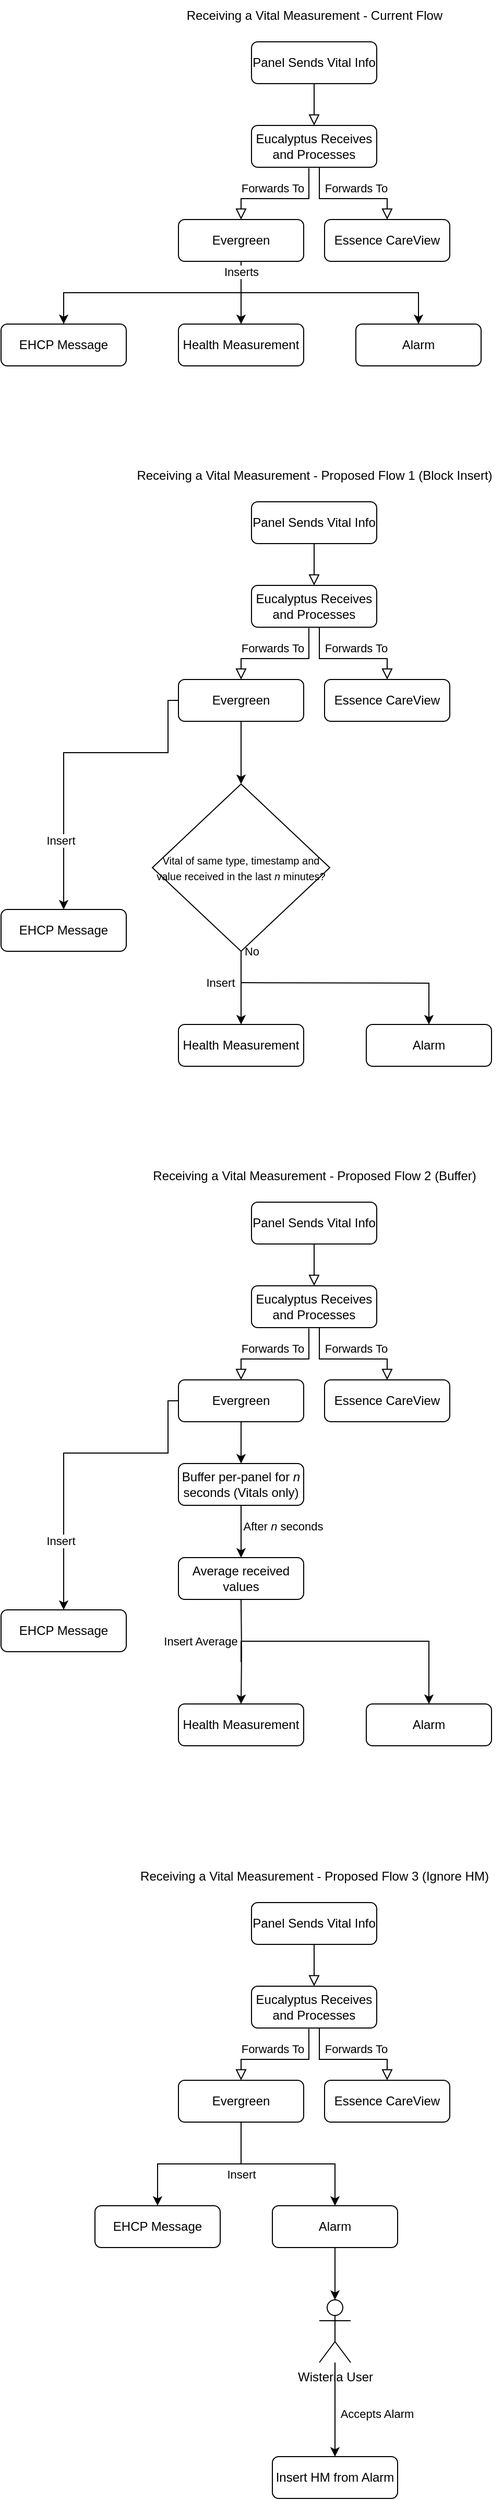 <mxfile version="26.2.9">
  <diagram id="C5RBs43oDa-KdzZeNtuy" name="Page-1">
    <mxGraphModel dx="870" dy="519" grid="1" gridSize="10" guides="1" tooltips="1" connect="1" arrows="1" fold="1" page="1" pageScale="1" pageWidth="827" pageHeight="1169" math="0" shadow="0">
      <root>
        <mxCell id="WIyWlLk6GJQsqaUBKTNV-0" />
        <mxCell id="WIyWlLk6GJQsqaUBKTNV-1" parent="WIyWlLk6GJQsqaUBKTNV-0" />
        <mxCell id="WIyWlLk6GJQsqaUBKTNV-2" value="" style="rounded=0;html=1;jettySize=auto;orthogonalLoop=1;fontSize=11;endArrow=block;endFill=0;endSize=8;strokeWidth=1;shadow=0;labelBackgroundColor=none;edgeStyle=orthogonalEdgeStyle;" parent="WIyWlLk6GJQsqaUBKTNV-1" source="WIyWlLk6GJQsqaUBKTNV-3" edge="1">
          <mxGeometry relative="1" as="geometry">
            <mxPoint x="420" y="170" as="targetPoint" />
          </mxGeometry>
        </mxCell>
        <mxCell id="WIyWlLk6GJQsqaUBKTNV-3" value="Panel Sends Vital Info" style="rounded=1;whiteSpace=wrap;html=1;fontSize=12;glass=0;strokeWidth=1;shadow=0;" parent="WIyWlLk6GJQsqaUBKTNV-1" vertex="1">
          <mxGeometry x="360" y="90" width="120" height="40" as="geometry" />
        </mxCell>
        <mxCell id="WIyWlLk6GJQsqaUBKTNV-4" value="Forwards To" style="rounded=0;html=1;jettySize=auto;orthogonalLoop=1;fontSize=11;endArrow=block;endFill=0;endSize=8;strokeWidth=1;shadow=0;labelBackgroundColor=none;edgeStyle=orthogonalEdgeStyle;entryX=0.5;entryY=0;entryDx=0;entryDy=0;exitX=0.458;exitY=1.019;exitDx=0;exitDy=0;exitPerimeter=0;" parent="WIyWlLk6GJQsqaUBKTNV-1" source="WIyWlLk6GJQsqaUBKTNV-7" target="WIyWlLk6GJQsqaUBKTNV-12" edge="1">
          <mxGeometry x="0.255" y="30" relative="1" as="geometry">
            <mxPoint as="offset" />
            <mxPoint x="419.66" y="240.0" as="sourcePoint" />
            <mxPoint x="420" y="260" as="targetPoint" />
            <Array as="points">
              <mxPoint x="415" y="240" />
              <mxPoint x="350" y="240" />
            </Array>
          </mxGeometry>
        </mxCell>
        <mxCell id="WIyWlLk6GJQsqaUBKTNV-7" value="Eucalyptus Receives and Processes" style="rounded=1;whiteSpace=wrap;html=1;fontSize=12;glass=0;strokeWidth=1;shadow=0;" parent="WIyWlLk6GJQsqaUBKTNV-1" vertex="1">
          <mxGeometry x="360" y="170" width="120" height="40" as="geometry" />
        </mxCell>
        <mxCell id="R8noZNNf0RVL02fvq8_X-7" style="edgeStyle=orthogonalEdgeStyle;rounded=0;orthogonalLoop=1;jettySize=auto;html=1;" edge="1" parent="WIyWlLk6GJQsqaUBKTNV-1" source="WIyWlLk6GJQsqaUBKTNV-12" target="R8noZNNf0RVL02fvq8_X-4">
          <mxGeometry relative="1" as="geometry">
            <Array as="points">
              <mxPoint x="350" y="330" />
              <mxPoint x="180" y="330" />
            </Array>
          </mxGeometry>
        </mxCell>
        <mxCell id="R8noZNNf0RVL02fvq8_X-8" style="edgeStyle=orthogonalEdgeStyle;rounded=0;orthogonalLoop=1;jettySize=auto;html=1;entryX=0.5;entryY=0;entryDx=0;entryDy=0;" edge="1" parent="WIyWlLk6GJQsqaUBKTNV-1" source="WIyWlLk6GJQsqaUBKTNV-12" target="R8noZNNf0RVL02fvq8_X-5">
          <mxGeometry relative="1" as="geometry" />
        </mxCell>
        <mxCell id="R8noZNNf0RVL02fvq8_X-9" style="edgeStyle=orthogonalEdgeStyle;rounded=0;orthogonalLoop=1;jettySize=auto;html=1;entryX=0.5;entryY=0;entryDx=0;entryDy=0;" edge="1" parent="WIyWlLk6GJQsqaUBKTNV-1" target="R8noZNNf0RVL02fvq8_X-6">
          <mxGeometry relative="1" as="geometry">
            <mxPoint x="350" y="300" as="sourcePoint" />
            <Array as="points">
              <mxPoint x="350" y="330" />
              <mxPoint x="520" y="330" />
            </Array>
          </mxGeometry>
        </mxCell>
        <mxCell id="R8noZNNf0RVL02fvq8_X-10" value="Inserts" style="edgeLabel;html=1;align=center;verticalAlign=middle;resizable=0;points=[];" vertex="1" connectable="0" parent="R8noZNNf0RVL02fvq8_X-9">
          <mxGeometry x="-0.926" relative="1" as="geometry">
            <mxPoint y="1" as="offset" />
          </mxGeometry>
        </mxCell>
        <mxCell id="WIyWlLk6GJQsqaUBKTNV-12" value="Evergreen" style="rounded=1;whiteSpace=wrap;html=1;fontSize=12;glass=0;strokeWidth=1;shadow=0;" parent="WIyWlLk6GJQsqaUBKTNV-1" vertex="1">
          <mxGeometry x="290" y="260" width="120" height="40" as="geometry" />
        </mxCell>
        <mxCell id="R8noZNNf0RVL02fvq8_X-0" value="Essence CareView" style="rounded=1;whiteSpace=wrap;html=1;fontSize=12;glass=0;strokeWidth=1;shadow=0;" vertex="1" parent="WIyWlLk6GJQsqaUBKTNV-1">
          <mxGeometry x="430" y="260" width="120" height="40" as="geometry" />
        </mxCell>
        <mxCell id="R8noZNNf0RVL02fvq8_X-1" value="Forwards To" style="rounded=0;html=1;jettySize=auto;orthogonalLoop=1;fontSize=11;endArrow=block;endFill=0;endSize=8;strokeWidth=1;shadow=0;labelBackgroundColor=none;edgeStyle=orthogonalEdgeStyle;entryX=0.5;entryY=0;entryDx=0;entryDy=0;exitX=0.417;exitY=1;exitDx=0;exitDy=0;exitPerimeter=0;" edge="1" parent="WIyWlLk6GJQsqaUBKTNV-1" source="WIyWlLk6GJQsqaUBKTNV-7" target="R8noZNNf0RVL02fvq8_X-0">
          <mxGeometry x="-1" y="-36" relative="1" as="geometry">
            <mxPoint x="-30" y="-16" as="offset" />
            <mxPoint x="425" y="221" as="sourcePoint" />
            <mxPoint x="360" y="270" as="targetPoint" />
            <Array as="points">
              <mxPoint x="425" y="210" />
              <mxPoint x="425" y="240" />
              <mxPoint x="490" y="240" />
            </Array>
          </mxGeometry>
        </mxCell>
        <mxCell id="R8noZNNf0RVL02fvq8_X-3" value="Forwards To" style="edgeLabel;html=1;align=center;verticalAlign=middle;resizable=0;points=[];" vertex="1" connectable="0" parent="R8noZNNf0RVL02fvq8_X-1">
          <mxGeometry x="-0.059" y="1" relative="1" as="geometry">
            <mxPoint x="19" y="-9" as="offset" />
          </mxGeometry>
        </mxCell>
        <mxCell id="R8noZNNf0RVL02fvq8_X-4" value="EHCP Message" style="rounded=1;whiteSpace=wrap;html=1;fontSize=12;glass=0;strokeWidth=1;shadow=0;" vertex="1" parent="WIyWlLk6GJQsqaUBKTNV-1">
          <mxGeometry x="120" y="360" width="120" height="40" as="geometry" />
        </mxCell>
        <mxCell id="R8noZNNf0RVL02fvq8_X-5" value="Health Measurement" style="rounded=1;whiteSpace=wrap;html=1;fontSize=12;glass=0;strokeWidth=1;shadow=0;" vertex="1" parent="WIyWlLk6GJQsqaUBKTNV-1">
          <mxGeometry x="290" y="360" width="120" height="40" as="geometry" />
        </mxCell>
        <mxCell id="R8noZNNf0RVL02fvq8_X-6" value="Alarm" style="rounded=1;whiteSpace=wrap;html=1;fontSize=12;glass=0;strokeWidth=1;shadow=0;" vertex="1" parent="WIyWlLk6GJQsqaUBKTNV-1">
          <mxGeometry x="460" y="360" width="120" height="40" as="geometry" />
        </mxCell>
        <mxCell id="R8noZNNf0RVL02fvq8_X-14" value="Receiving a Vital Measurement - Current Flow" style="text;html=1;align=center;verticalAlign=middle;resizable=0;points=[];autosize=1;strokeColor=none;fillColor=none;" vertex="1" parent="WIyWlLk6GJQsqaUBKTNV-1">
          <mxGeometry x="285" y="50" width="270" height="30" as="geometry" />
        </mxCell>
        <mxCell id="R8noZNNf0RVL02fvq8_X-15" value="" style="rounded=0;html=1;jettySize=auto;orthogonalLoop=1;fontSize=11;endArrow=block;endFill=0;endSize=8;strokeWidth=1;shadow=0;labelBackgroundColor=none;edgeStyle=orthogonalEdgeStyle;" edge="1" parent="WIyWlLk6GJQsqaUBKTNV-1" source="R8noZNNf0RVL02fvq8_X-16">
          <mxGeometry relative="1" as="geometry">
            <mxPoint x="420" y="610" as="targetPoint" />
          </mxGeometry>
        </mxCell>
        <mxCell id="R8noZNNf0RVL02fvq8_X-16" value="Panel Sends Vital Info" style="rounded=1;whiteSpace=wrap;html=1;fontSize=12;glass=0;strokeWidth=1;shadow=0;" vertex="1" parent="WIyWlLk6GJQsqaUBKTNV-1">
          <mxGeometry x="360" y="530" width="120" height="40" as="geometry" />
        </mxCell>
        <mxCell id="R8noZNNf0RVL02fvq8_X-17" value="Forwards To" style="rounded=0;html=1;jettySize=auto;orthogonalLoop=1;fontSize=11;endArrow=block;endFill=0;endSize=8;strokeWidth=1;shadow=0;labelBackgroundColor=none;edgeStyle=orthogonalEdgeStyle;entryX=0.5;entryY=0;entryDx=0;entryDy=0;exitX=0.458;exitY=1.019;exitDx=0;exitDy=0;exitPerimeter=0;" edge="1" parent="WIyWlLk6GJQsqaUBKTNV-1" source="R8noZNNf0RVL02fvq8_X-18" target="R8noZNNf0RVL02fvq8_X-26">
          <mxGeometry x="0.255" y="30" relative="1" as="geometry">
            <mxPoint as="offset" />
            <mxPoint x="419.66" y="680.0" as="sourcePoint" />
            <mxPoint x="420" y="700" as="targetPoint" />
            <Array as="points">
              <mxPoint x="415" y="680" />
              <mxPoint x="350" y="680" />
            </Array>
          </mxGeometry>
        </mxCell>
        <mxCell id="R8noZNNf0RVL02fvq8_X-18" value="Eucalyptus Receives and Processes" style="rounded=1;whiteSpace=wrap;html=1;fontSize=12;glass=0;strokeWidth=1;shadow=0;" vertex="1" parent="WIyWlLk6GJQsqaUBKTNV-1">
          <mxGeometry x="360" y="610" width="120" height="40" as="geometry" />
        </mxCell>
        <mxCell id="R8noZNNf0RVL02fvq8_X-19" style="edgeStyle=orthogonalEdgeStyle;rounded=0;orthogonalLoop=1;jettySize=auto;html=1;exitX=0;exitY=0.5;exitDx=0;exitDy=0;" edge="1" parent="WIyWlLk6GJQsqaUBKTNV-1" source="R8noZNNf0RVL02fvq8_X-26" target="R8noZNNf0RVL02fvq8_X-30">
          <mxGeometry relative="1" as="geometry">
            <Array as="points">
              <mxPoint x="280" y="720" />
              <mxPoint x="280" y="770" />
              <mxPoint x="180" y="770" />
            </Array>
          </mxGeometry>
        </mxCell>
        <mxCell id="R8noZNNf0RVL02fvq8_X-41" value="Insert" style="edgeLabel;html=1;align=center;verticalAlign=middle;resizable=0;points=[];" vertex="1" connectable="0" parent="R8noZNNf0RVL02fvq8_X-19">
          <mxGeometry x="0.574" y="-3" relative="1" as="geometry">
            <mxPoint as="offset" />
          </mxGeometry>
        </mxCell>
        <mxCell id="R8noZNNf0RVL02fvq8_X-35" style="edgeStyle=orthogonalEdgeStyle;rounded=0;orthogonalLoop=1;jettySize=auto;html=1;entryX=0.5;entryY=0;entryDx=0;entryDy=0;" edge="1" parent="WIyWlLk6GJQsqaUBKTNV-1" source="R8noZNNf0RVL02fvq8_X-26" target="R8noZNNf0RVL02fvq8_X-34">
          <mxGeometry relative="1" as="geometry" />
        </mxCell>
        <mxCell id="R8noZNNf0RVL02fvq8_X-26" value="Evergreen" style="rounded=1;whiteSpace=wrap;html=1;fontSize=12;glass=0;strokeWidth=1;shadow=0;" vertex="1" parent="WIyWlLk6GJQsqaUBKTNV-1">
          <mxGeometry x="290" y="700" width="120" height="40" as="geometry" />
        </mxCell>
        <mxCell id="R8noZNNf0RVL02fvq8_X-27" value="Essence CareView" style="rounded=1;whiteSpace=wrap;html=1;fontSize=12;glass=0;strokeWidth=1;shadow=0;" vertex="1" parent="WIyWlLk6GJQsqaUBKTNV-1">
          <mxGeometry x="430" y="700" width="120" height="40" as="geometry" />
        </mxCell>
        <mxCell id="R8noZNNf0RVL02fvq8_X-28" value="Forwards To" style="rounded=0;html=1;jettySize=auto;orthogonalLoop=1;fontSize=11;endArrow=block;endFill=0;endSize=8;strokeWidth=1;shadow=0;labelBackgroundColor=none;edgeStyle=orthogonalEdgeStyle;entryX=0.5;entryY=0;entryDx=0;entryDy=0;exitX=0.417;exitY=1;exitDx=0;exitDy=0;exitPerimeter=0;" edge="1" parent="WIyWlLk6GJQsqaUBKTNV-1" source="R8noZNNf0RVL02fvq8_X-18" target="R8noZNNf0RVL02fvq8_X-27">
          <mxGeometry x="-1" y="-36" relative="1" as="geometry">
            <mxPoint x="-30" y="-16" as="offset" />
            <mxPoint x="425" y="661" as="sourcePoint" />
            <mxPoint x="360" y="710" as="targetPoint" />
            <Array as="points">
              <mxPoint x="425" y="650" />
              <mxPoint x="425" y="680" />
              <mxPoint x="490" y="680" />
            </Array>
          </mxGeometry>
        </mxCell>
        <mxCell id="R8noZNNf0RVL02fvq8_X-29" value="Forwards To" style="edgeLabel;html=1;align=center;verticalAlign=middle;resizable=0;points=[];" vertex="1" connectable="0" parent="R8noZNNf0RVL02fvq8_X-28">
          <mxGeometry x="-0.059" y="1" relative="1" as="geometry">
            <mxPoint x="19" y="-9" as="offset" />
          </mxGeometry>
        </mxCell>
        <mxCell id="R8noZNNf0RVL02fvq8_X-30" value="EHCP Message" style="rounded=1;whiteSpace=wrap;html=1;fontSize=12;glass=0;strokeWidth=1;shadow=0;" vertex="1" parent="WIyWlLk6GJQsqaUBKTNV-1">
          <mxGeometry x="120" y="920" width="120" height="40" as="geometry" />
        </mxCell>
        <mxCell id="R8noZNNf0RVL02fvq8_X-31" value="Health Measurement" style="rounded=1;whiteSpace=wrap;html=1;fontSize=12;glass=0;strokeWidth=1;shadow=0;" vertex="1" parent="WIyWlLk6GJQsqaUBKTNV-1">
          <mxGeometry x="290" y="1030" width="120" height="40" as="geometry" />
        </mxCell>
        <mxCell id="R8noZNNf0RVL02fvq8_X-32" value="Alarm" style="rounded=1;whiteSpace=wrap;html=1;fontSize=12;glass=0;strokeWidth=1;shadow=0;" vertex="1" parent="WIyWlLk6GJQsqaUBKTNV-1">
          <mxGeometry x="470" y="1030" width="120" height="40" as="geometry" />
        </mxCell>
        <mxCell id="R8noZNNf0RVL02fvq8_X-33" value="Receiving a Vital Measurement - Proposed Flow 1 (Block Insert)" style="text;html=1;align=center;verticalAlign=middle;resizable=0;points=[];autosize=1;strokeColor=none;fillColor=none;" vertex="1" parent="WIyWlLk6GJQsqaUBKTNV-1">
          <mxGeometry x="240" y="490" width="360" height="30" as="geometry" />
        </mxCell>
        <mxCell id="R8noZNNf0RVL02fvq8_X-37" style="edgeStyle=orthogonalEdgeStyle;rounded=0;orthogonalLoop=1;jettySize=auto;html=1;" edge="1" parent="WIyWlLk6GJQsqaUBKTNV-1" target="R8noZNNf0RVL02fvq8_X-32">
          <mxGeometry relative="1" as="geometry">
            <mxPoint x="350" y="990" as="sourcePoint" />
          </mxGeometry>
        </mxCell>
        <mxCell id="R8noZNNf0RVL02fvq8_X-39" value="No" style="edgeLabel;html=1;align=center;verticalAlign=middle;resizable=0;points=[];" vertex="1" connectable="0" parent="R8noZNNf0RVL02fvq8_X-37">
          <mxGeometry x="-0.238" relative="1" as="geometry">
            <mxPoint x="-74" y="-30" as="offset" />
          </mxGeometry>
        </mxCell>
        <mxCell id="R8noZNNf0RVL02fvq8_X-34" value="&lt;font style=&quot;font-size: 10px;&quot;&gt;Vital of same type, timestamp and value received in the last &lt;i&gt;n &lt;/i&gt;minutes?&lt;/font&gt;" style="rhombus;whiteSpace=wrap;html=1;" vertex="1" parent="WIyWlLk6GJQsqaUBKTNV-1">
          <mxGeometry x="265" y="800" width="170" height="160" as="geometry" />
        </mxCell>
        <mxCell id="R8noZNNf0RVL02fvq8_X-36" style="edgeStyle=orthogonalEdgeStyle;rounded=0;orthogonalLoop=1;jettySize=auto;html=1;entryX=0.5;entryY=0;entryDx=0;entryDy=0;" edge="1" parent="WIyWlLk6GJQsqaUBKTNV-1" source="R8noZNNf0RVL02fvq8_X-34" target="R8noZNNf0RVL02fvq8_X-31">
          <mxGeometry relative="1" as="geometry">
            <mxPoint x="340" y="1030" as="targetPoint" />
          </mxGeometry>
        </mxCell>
        <mxCell id="R8noZNNf0RVL02fvq8_X-40" value="Insert" style="edgeLabel;html=1;align=center;verticalAlign=middle;resizable=0;points=[];" vertex="1" connectable="0" parent="R8noZNNf0RVL02fvq8_X-36">
          <mxGeometry x="-0.029" y="2" relative="1" as="geometry">
            <mxPoint x="-22" y="-4" as="offset" />
          </mxGeometry>
        </mxCell>
        <mxCell id="R8noZNNf0RVL02fvq8_X-42" value="" style="rounded=0;html=1;jettySize=auto;orthogonalLoop=1;fontSize=11;endArrow=block;endFill=0;endSize=8;strokeWidth=1;shadow=0;labelBackgroundColor=none;edgeStyle=orthogonalEdgeStyle;" edge="1" parent="WIyWlLk6GJQsqaUBKTNV-1" source="R8noZNNf0RVL02fvq8_X-43">
          <mxGeometry relative="1" as="geometry">
            <mxPoint x="420" y="1280" as="targetPoint" />
          </mxGeometry>
        </mxCell>
        <mxCell id="R8noZNNf0RVL02fvq8_X-43" value="Panel Sends Vital Info" style="rounded=1;whiteSpace=wrap;html=1;fontSize=12;glass=0;strokeWidth=1;shadow=0;" vertex="1" parent="WIyWlLk6GJQsqaUBKTNV-1">
          <mxGeometry x="360" y="1200" width="120" height="40" as="geometry" />
        </mxCell>
        <mxCell id="R8noZNNf0RVL02fvq8_X-44" value="Forwards To" style="rounded=0;html=1;jettySize=auto;orthogonalLoop=1;fontSize=11;endArrow=block;endFill=0;endSize=8;strokeWidth=1;shadow=0;labelBackgroundColor=none;edgeStyle=orthogonalEdgeStyle;entryX=0.5;entryY=0;entryDx=0;entryDy=0;exitX=0.458;exitY=1.019;exitDx=0;exitDy=0;exitPerimeter=0;" edge="1" parent="WIyWlLk6GJQsqaUBKTNV-1" source="R8noZNNf0RVL02fvq8_X-45" target="R8noZNNf0RVL02fvq8_X-49">
          <mxGeometry x="0.255" y="30" relative="1" as="geometry">
            <mxPoint as="offset" />
            <mxPoint x="419.66" y="1350" as="sourcePoint" />
            <mxPoint x="420" y="1370" as="targetPoint" />
            <Array as="points">
              <mxPoint x="415" y="1350" />
              <mxPoint x="350" y="1350" />
            </Array>
          </mxGeometry>
        </mxCell>
        <mxCell id="R8noZNNf0RVL02fvq8_X-45" value="Eucalyptus Receives and Processes" style="rounded=1;whiteSpace=wrap;html=1;fontSize=12;glass=0;strokeWidth=1;shadow=0;" vertex="1" parent="WIyWlLk6GJQsqaUBKTNV-1">
          <mxGeometry x="360" y="1280" width="120" height="40" as="geometry" />
        </mxCell>
        <mxCell id="R8noZNNf0RVL02fvq8_X-46" style="edgeStyle=orthogonalEdgeStyle;rounded=0;orthogonalLoop=1;jettySize=auto;html=1;exitX=0;exitY=0.5;exitDx=0;exitDy=0;" edge="1" parent="WIyWlLk6GJQsqaUBKTNV-1" source="R8noZNNf0RVL02fvq8_X-49" target="R8noZNNf0RVL02fvq8_X-53">
          <mxGeometry relative="1" as="geometry">
            <Array as="points">
              <mxPoint x="280" y="1390" />
              <mxPoint x="280" y="1440" />
              <mxPoint x="180" y="1440" />
            </Array>
          </mxGeometry>
        </mxCell>
        <mxCell id="R8noZNNf0RVL02fvq8_X-47" value="Insert" style="edgeLabel;html=1;align=center;verticalAlign=middle;resizable=0;points=[];" vertex="1" connectable="0" parent="R8noZNNf0RVL02fvq8_X-46">
          <mxGeometry x="0.574" y="-3" relative="1" as="geometry">
            <mxPoint as="offset" />
          </mxGeometry>
        </mxCell>
        <mxCell id="R8noZNNf0RVL02fvq8_X-48" style="edgeStyle=orthogonalEdgeStyle;rounded=0;orthogonalLoop=1;jettySize=auto;html=1;entryX=0.5;entryY=0;entryDx=0;entryDy=0;" edge="1" parent="WIyWlLk6GJQsqaUBKTNV-1" source="R8noZNNf0RVL02fvq8_X-49" target="R8noZNNf0RVL02fvq8_X-62">
          <mxGeometry relative="1" as="geometry">
            <mxPoint x="350" y="1470" as="targetPoint" />
          </mxGeometry>
        </mxCell>
        <mxCell id="R8noZNNf0RVL02fvq8_X-49" value="Evergreen" style="rounded=1;whiteSpace=wrap;html=1;fontSize=12;glass=0;strokeWidth=1;shadow=0;" vertex="1" parent="WIyWlLk6GJQsqaUBKTNV-1">
          <mxGeometry x="290" y="1370" width="120" height="40" as="geometry" />
        </mxCell>
        <mxCell id="R8noZNNf0RVL02fvq8_X-50" value="Essence CareView" style="rounded=1;whiteSpace=wrap;html=1;fontSize=12;glass=0;strokeWidth=1;shadow=0;" vertex="1" parent="WIyWlLk6GJQsqaUBKTNV-1">
          <mxGeometry x="430" y="1370" width="120" height="40" as="geometry" />
        </mxCell>
        <mxCell id="R8noZNNf0RVL02fvq8_X-51" value="Forwards To" style="rounded=0;html=1;jettySize=auto;orthogonalLoop=1;fontSize=11;endArrow=block;endFill=0;endSize=8;strokeWidth=1;shadow=0;labelBackgroundColor=none;edgeStyle=orthogonalEdgeStyle;entryX=0.5;entryY=0;entryDx=0;entryDy=0;exitX=0.417;exitY=1;exitDx=0;exitDy=0;exitPerimeter=0;" edge="1" parent="WIyWlLk6GJQsqaUBKTNV-1" source="R8noZNNf0RVL02fvq8_X-45" target="R8noZNNf0RVL02fvq8_X-50">
          <mxGeometry x="-1" y="-36" relative="1" as="geometry">
            <mxPoint x="-30" y="-16" as="offset" />
            <mxPoint x="425" y="1331" as="sourcePoint" />
            <mxPoint x="360" y="1380" as="targetPoint" />
            <Array as="points">
              <mxPoint x="425" y="1320" />
              <mxPoint x="425" y="1350" />
              <mxPoint x="490" y="1350" />
            </Array>
          </mxGeometry>
        </mxCell>
        <mxCell id="R8noZNNf0RVL02fvq8_X-52" value="Forwards To" style="edgeLabel;html=1;align=center;verticalAlign=middle;resizable=0;points=[];" vertex="1" connectable="0" parent="R8noZNNf0RVL02fvq8_X-51">
          <mxGeometry x="-0.059" y="1" relative="1" as="geometry">
            <mxPoint x="19" y="-9" as="offset" />
          </mxGeometry>
        </mxCell>
        <mxCell id="R8noZNNf0RVL02fvq8_X-53" value="EHCP Message" style="rounded=1;whiteSpace=wrap;html=1;fontSize=12;glass=0;strokeWidth=1;shadow=0;" vertex="1" parent="WIyWlLk6GJQsqaUBKTNV-1">
          <mxGeometry x="120" y="1590" width="120" height="40" as="geometry" />
        </mxCell>
        <mxCell id="R8noZNNf0RVL02fvq8_X-54" value="Health Measurement" style="rounded=1;whiteSpace=wrap;html=1;fontSize=12;glass=0;strokeWidth=1;shadow=0;" vertex="1" parent="WIyWlLk6GJQsqaUBKTNV-1">
          <mxGeometry x="290" y="1680" width="120" height="40" as="geometry" />
        </mxCell>
        <mxCell id="R8noZNNf0RVL02fvq8_X-55" value="Alarm" style="rounded=1;whiteSpace=wrap;html=1;fontSize=12;glass=0;strokeWidth=1;shadow=0;" vertex="1" parent="WIyWlLk6GJQsqaUBKTNV-1">
          <mxGeometry x="470" y="1680" width="120" height="40" as="geometry" />
        </mxCell>
        <mxCell id="R8noZNNf0RVL02fvq8_X-56" value="Receiving a Vital Measurement - Proposed Flow 2 (Buffer)" style="text;html=1;align=center;verticalAlign=middle;resizable=0;points=[];autosize=1;strokeColor=none;fillColor=none;" vertex="1" parent="WIyWlLk6GJQsqaUBKTNV-1">
          <mxGeometry x="255" y="1160" width="330" height="30" as="geometry" />
        </mxCell>
        <mxCell id="R8noZNNf0RVL02fvq8_X-57" style="edgeStyle=orthogonalEdgeStyle;rounded=0;orthogonalLoop=1;jettySize=auto;html=1;" edge="1" parent="WIyWlLk6GJQsqaUBKTNV-1" target="R8noZNNf0RVL02fvq8_X-55">
          <mxGeometry relative="1" as="geometry">
            <mxPoint x="350" y="1640" as="sourcePoint" />
            <Array as="points">
              <mxPoint x="350" y="1620" />
              <mxPoint x="530" y="1620" />
            </Array>
          </mxGeometry>
        </mxCell>
        <mxCell id="R8noZNNf0RVL02fvq8_X-60" style="edgeStyle=orthogonalEdgeStyle;rounded=0;orthogonalLoop=1;jettySize=auto;html=1;entryX=0.5;entryY=0;entryDx=0;entryDy=0;" edge="1" parent="WIyWlLk6GJQsqaUBKTNV-1" target="R8noZNNf0RVL02fvq8_X-54">
          <mxGeometry relative="1" as="geometry">
            <mxPoint x="340" y="1680" as="targetPoint" />
            <mxPoint x="350" y="1580" as="sourcePoint" />
          </mxGeometry>
        </mxCell>
        <mxCell id="R8noZNNf0RVL02fvq8_X-61" value="Insert Average" style="edgeLabel;html=1;align=center;verticalAlign=middle;resizable=0;points=[];" vertex="1" connectable="0" parent="R8noZNNf0RVL02fvq8_X-60">
          <mxGeometry x="-0.029" y="2" relative="1" as="geometry">
            <mxPoint x="-42" y="-9" as="offset" />
          </mxGeometry>
        </mxCell>
        <mxCell id="R8noZNNf0RVL02fvq8_X-64" style="edgeStyle=orthogonalEdgeStyle;rounded=0;orthogonalLoop=1;jettySize=auto;html=1;entryX=0.5;entryY=0;entryDx=0;entryDy=0;" edge="1" parent="WIyWlLk6GJQsqaUBKTNV-1" source="R8noZNNf0RVL02fvq8_X-62" target="R8noZNNf0RVL02fvq8_X-63">
          <mxGeometry relative="1" as="geometry" />
        </mxCell>
        <mxCell id="R8noZNNf0RVL02fvq8_X-65" value="After &lt;i&gt;n &lt;/i&gt;seconds" style="edgeLabel;html=1;align=center;verticalAlign=middle;resizable=0;points=[];" vertex="1" connectable="0" parent="R8noZNNf0RVL02fvq8_X-64">
          <mxGeometry x="-0.227" y="2" relative="1" as="geometry">
            <mxPoint x="38" as="offset" />
          </mxGeometry>
        </mxCell>
        <mxCell id="R8noZNNf0RVL02fvq8_X-62" value="Buffer per-panel for &lt;i&gt;n &lt;/i&gt;seconds (Vitals only)" style="rounded=1;whiteSpace=wrap;html=1;fontSize=12;glass=0;strokeWidth=1;shadow=0;" vertex="1" parent="WIyWlLk6GJQsqaUBKTNV-1">
          <mxGeometry x="290" y="1450" width="120" height="40" as="geometry" />
        </mxCell>
        <mxCell id="R8noZNNf0RVL02fvq8_X-63" value="Average received values" style="rounded=1;whiteSpace=wrap;html=1;fontSize=12;glass=0;strokeWidth=1;shadow=0;" vertex="1" parent="WIyWlLk6GJQsqaUBKTNV-1">
          <mxGeometry x="290" y="1540" width="120" height="40" as="geometry" />
        </mxCell>
        <mxCell id="R8noZNNf0RVL02fvq8_X-66" value="" style="rounded=0;html=1;jettySize=auto;orthogonalLoop=1;fontSize=11;endArrow=block;endFill=0;endSize=8;strokeWidth=1;shadow=0;labelBackgroundColor=none;edgeStyle=orthogonalEdgeStyle;" edge="1" parent="WIyWlLk6GJQsqaUBKTNV-1" source="R8noZNNf0RVL02fvq8_X-67">
          <mxGeometry relative="1" as="geometry">
            <mxPoint x="420" y="1950" as="targetPoint" />
          </mxGeometry>
        </mxCell>
        <mxCell id="R8noZNNf0RVL02fvq8_X-67" value="Panel Sends Vital Info" style="rounded=1;whiteSpace=wrap;html=1;fontSize=12;glass=0;strokeWidth=1;shadow=0;" vertex="1" parent="WIyWlLk6GJQsqaUBKTNV-1">
          <mxGeometry x="360" y="1870" width="120" height="40" as="geometry" />
        </mxCell>
        <mxCell id="R8noZNNf0RVL02fvq8_X-68" value="Forwards To" style="rounded=0;html=1;jettySize=auto;orthogonalLoop=1;fontSize=11;endArrow=block;endFill=0;endSize=8;strokeWidth=1;shadow=0;labelBackgroundColor=none;edgeStyle=orthogonalEdgeStyle;entryX=0.5;entryY=0;entryDx=0;entryDy=0;exitX=0.458;exitY=1.019;exitDx=0;exitDy=0;exitPerimeter=0;" edge="1" parent="WIyWlLk6GJQsqaUBKTNV-1" source="R8noZNNf0RVL02fvq8_X-69" target="R8noZNNf0RVL02fvq8_X-73">
          <mxGeometry x="0.255" y="30" relative="1" as="geometry">
            <mxPoint as="offset" />
            <mxPoint x="419.66" y="2020" as="sourcePoint" />
            <mxPoint x="420" y="2040" as="targetPoint" />
            <Array as="points">
              <mxPoint x="415" y="2020" />
              <mxPoint x="350" y="2020" />
            </Array>
          </mxGeometry>
        </mxCell>
        <mxCell id="R8noZNNf0RVL02fvq8_X-69" value="Eucalyptus Receives and Processes" style="rounded=1;whiteSpace=wrap;html=1;fontSize=12;glass=0;strokeWidth=1;shadow=0;" vertex="1" parent="WIyWlLk6GJQsqaUBKTNV-1">
          <mxGeometry x="360" y="1950" width="120" height="40" as="geometry" />
        </mxCell>
        <mxCell id="R8noZNNf0RVL02fvq8_X-70" style="edgeStyle=orthogonalEdgeStyle;rounded=0;orthogonalLoop=1;jettySize=auto;html=1;exitX=0.5;exitY=1;exitDx=0;exitDy=0;entryX=0.5;entryY=0;entryDx=0;entryDy=0;" edge="1" parent="WIyWlLk6GJQsqaUBKTNV-1" source="R8noZNNf0RVL02fvq8_X-73" target="R8noZNNf0RVL02fvq8_X-77">
          <mxGeometry relative="1" as="geometry">
            <Array as="points">
              <mxPoint x="350" y="2120" />
              <mxPoint x="270" y="2120" />
            </Array>
          </mxGeometry>
        </mxCell>
        <mxCell id="R8noZNNf0RVL02fvq8_X-71" value="Insert" style="edgeLabel;html=1;align=center;verticalAlign=middle;resizable=0;points=[];" vertex="1" connectable="0" parent="R8noZNNf0RVL02fvq8_X-70">
          <mxGeometry x="0.574" y="-3" relative="1" as="geometry">
            <mxPoint x="83" y="4" as="offset" />
          </mxGeometry>
        </mxCell>
        <mxCell id="R8noZNNf0RVL02fvq8_X-72" style="edgeStyle=orthogonalEdgeStyle;rounded=0;orthogonalLoop=1;jettySize=auto;html=1;entryX=0.5;entryY=0;entryDx=0;entryDy=0;" edge="1" parent="WIyWlLk6GJQsqaUBKTNV-1" source="R8noZNNf0RVL02fvq8_X-73" target="R8noZNNf0RVL02fvq8_X-79">
          <mxGeometry relative="1" as="geometry">
            <mxPoint x="350" y="2120.0" as="targetPoint" />
          </mxGeometry>
        </mxCell>
        <mxCell id="R8noZNNf0RVL02fvq8_X-73" value="Evergreen" style="rounded=1;whiteSpace=wrap;html=1;fontSize=12;glass=0;strokeWidth=1;shadow=0;" vertex="1" parent="WIyWlLk6GJQsqaUBKTNV-1">
          <mxGeometry x="290" y="2040" width="120" height="40" as="geometry" />
        </mxCell>
        <mxCell id="R8noZNNf0RVL02fvq8_X-74" value="Essence CareView" style="rounded=1;whiteSpace=wrap;html=1;fontSize=12;glass=0;strokeWidth=1;shadow=0;" vertex="1" parent="WIyWlLk6GJQsqaUBKTNV-1">
          <mxGeometry x="430" y="2040" width="120" height="40" as="geometry" />
        </mxCell>
        <mxCell id="R8noZNNf0RVL02fvq8_X-75" value="Forwards To" style="rounded=0;html=1;jettySize=auto;orthogonalLoop=1;fontSize=11;endArrow=block;endFill=0;endSize=8;strokeWidth=1;shadow=0;labelBackgroundColor=none;edgeStyle=orthogonalEdgeStyle;entryX=0.5;entryY=0;entryDx=0;entryDy=0;exitX=0.417;exitY=1;exitDx=0;exitDy=0;exitPerimeter=0;" edge="1" parent="WIyWlLk6GJQsqaUBKTNV-1" source="R8noZNNf0RVL02fvq8_X-69" target="R8noZNNf0RVL02fvq8_X-74">
          <mxGeometry x="-1" y="-36" relative="1" as="geometry">
            <mxPoint x="-30" y="-16" as="offset" />
            <mxPoint x="425" y="2001" as="sourcePoint" />
            <mxPoint x="360" y="2050" as="targetPoint" />
            <Array as="points">
              <mxPoint x="425" y="1990" />
              <mxPoint x="425" y="2020" />
              <mxPoint x="490" y="2020" />
            </Array>
          </mxGeometry>
        </mxCell>
        <mxCell id="R8noZNNf0RVL02fvq8_X-76" value="Forwards To" style="edgeLabel;html=1;align=center;verticalAlign=middle;resizable=0;points=[];" vertex="1" connectable="0" parent="R8noZNNf0RVL02fvq8_X-75">
          <mxGeometry x="-0.059" y="1" relative="1" as="geometry">
            <mxPoint x="19" y="-9" as="offset" />
          </mxGeometry>
        </mxCell>
        <mxCell id="R8noZNNf0RVL02fvq8_X-77" value="EHCP Message" style="rounded=1;whiteSpace=wrap;html=1;fontSize=12;glass=0;strokeWidth=1;shadow=0;" vertex="1" parent="WIyWlLk6GJQsqaUBKTNV-1">
          <mxGeometry x="210" y="2160" width="120" height="40" as="geometry" />
        </mxCell>
        <mxCell id="R8noZNNf0RVL02fvq8_X-79" value="Alarm" style="rounded=1;whiteSpace=wrap;html=1;fontSize=12;glass=0;strokeWidth=1;shadow=0;" vertex="1" parent="WIyWlLk6GJQsqaUBKTNV-1">
          <mxGeometry x="380" y="2160" width="120" height="40" as="geometry" />
        </mxCell>
        <mxCell id="R8noZNNf0RVL02fvq8_X-87" value="Receiving a Vital Measurement - Proposed Flow 3 (Ignore HM)" style="text;html=1;align=center;verticalAlign=middle;resizable=0;points=[];autosize=1;strokeColor=none;fillColor=none;" vertex="1" parent="WIyWlLk6GJQsqaUBKTNV-1">
          <mxGeometry x="240" y="1830" width="360" height="30" as="geometry" />
        </mxCell>
        <mxCell id="R8noZNNf0RVL02fvq8_X-93" style="edgeStyle=orthogonalEdgeStyle;rounded=0;orthogonalLoop=1;jettySize=auto;html=1;" edge="1" parent="WIyWlLk6GJQsqaUBKTNV-1" source="R8noZNNf0RVL02fvq8_X-88" target="R8noZNNf0RVL02fvq8_X-92">
          <mxGeometry relative="1" as="geometry" />
        </mxCell>
        <mxCell id="R8noZNNf0RVL02fvq8_X-94" value="Accepts Alarm" style="edgeLabel;html=1;align=center;verticalAlign=middle;resizable=0;points=[];" vertex="1" connectable="0" parent="R8noZNNf0RVL02fvq8_X-93">
          <mxGeometry x="0.089" y="-1" relative="1" as="geometry">
            <mxPoint x="41" as="offset" />
          </mxGeometry>
        </mxCell>
        <mxCell id="R8noZNNf0RVL02fvq8_X-88" value="Wisteria User" style="shape=umlActor;verticalLabelPosition=bottom;verticalAlign=top;html=1;outlineConnect=0;" vertex="1" parent="WIyWlLk6GJQsqaUBKTNV-1">
          <mxGeometry x="425" y="2250" width="30" height="60" as="geometry" />
        </mxCell>
        <mxCell id="R8noZNNf0RVL02fvq8_X-89" style="edgeStyle=orthogonalEdgeStyle;rounded=0;orthogonalLoop=1;jettySize=auto;html=1;entryX=0.5;entryY=0;entryDx=0;entryDy=0;entryPerimeter=0;" edge="1" parent="WIyWlLk6GJQsqaUBKTNV-1" source="R8noZNNf0RVL02fvq8_X-79" target="R8noZNNf0RVL02fvq8_X-88">
          <mxGeometry relative="1" as="geometry" />
        </mxCell>
        <mxCell id="R8noZNNf0RVL02fvq8_X-92" value="Insert HM from Alarm" style="rounded=1;whiteSpace=wrap;html=1;fontSize=12;glass=0;strokeWidth=1;shadow=0;" vertex="1" parent="WIyWlLk6GJQsqaUBKTNV-1">
          <mxGeometry x="380" y="2400" width="120" height="40" as="geometry" />
        </mxCell>
      </root>
    </mxGraphModel>
  </diagram>
</mxfile>
